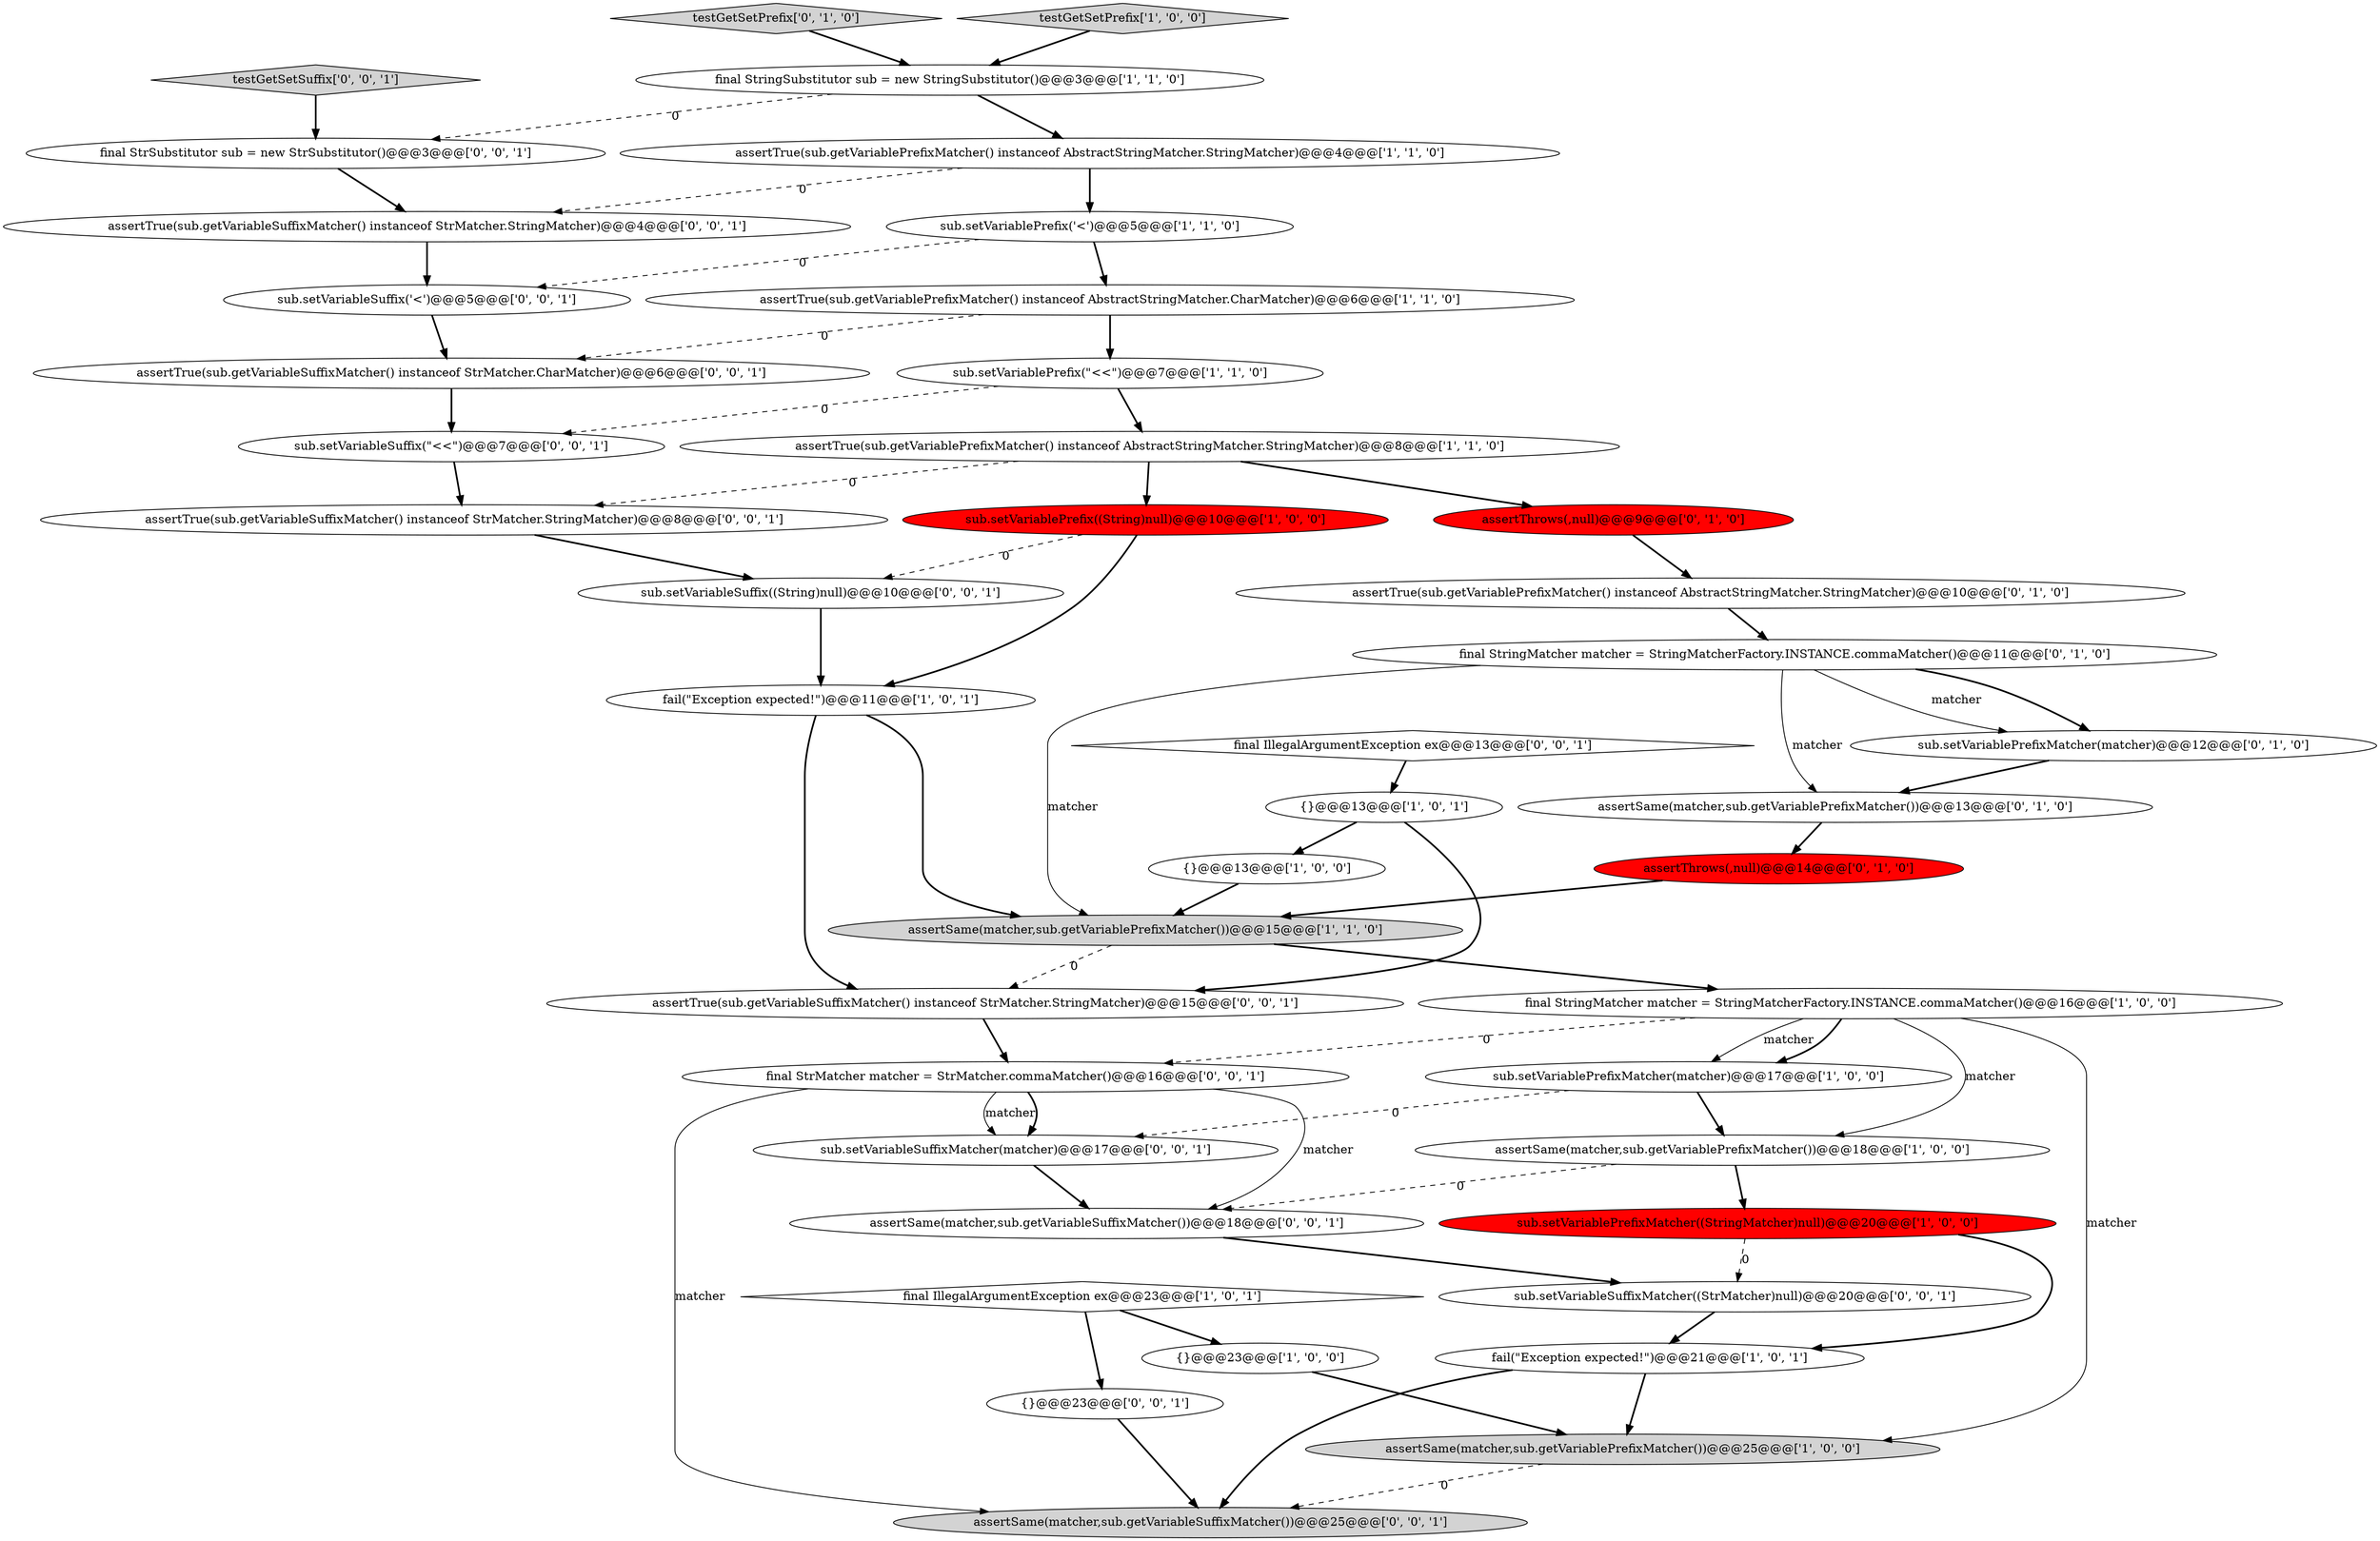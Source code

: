 digraph {
38 [style = filled, label = "sub.setVariableSuffixMatcher((StrMatcher)null)@@@20@@@['0', '0', '1']", fillcolor = white, shape = ellipse image = "AAA0AAABBB3BBB"];
28 [style = filled, label = "assertTrue(sub.getVariableSuffixMatcher() instanceof StrMatcher.StringMatcher)@@@8@@@['0', '0', '1']", fillcolor = white, shape = ellipse image = "AAA0AAABBB3BBB"];
31 [style = filled, label = "assertSame(matcher,sub.getVariableSuffixMatcher())@@@25@@@['0', '0', '1']", fillcolor = lightgray, shape = ellipse image = "AAA0AAABBB3BBB"];
20 [style = filled, label = "assertThrows(,null)@@@9@@@['0', '1', '0']", fillcolor = red, shape = ellipse image = "AAA1AAABBB2BBB"];
1 [style = filled, label = "{}@@@13@@@['1', '0', '0']", fillcolor = white, shape = ellipse image = "AAA0AAABBB1BBB"];
23 [style = filled, label = "final StringMatcher matcher = StringMatcherFactory.INSTANCE.commaMatcher()@@@11@@@['0', '1', '0']", fillcolor = white, shape = ellipse image = "AAA0AAABBB2BBB"];
25 [style = filled, label = "assertSame(matcher,sub.getVariablePrefixMatcher())@@@13@@@['0', '1', '0']", fillcolor = white, shape = ellipse image = "AAA0AAABBB2BBB"];
26 [style = filled, label = "testGetSetPrefix['0', '1', '0']", fillcolor = lightgray, shape = diamond image = "AAA0AAABBB2BBB"];
32 [style = filled, label = "final IllegalArgumentException ex@@@13@@@['0', '0', '1']", fillcolor = white, shape = diamond image = "AAA0AAABBB3BBB"];
33 [style = filled, label = "final StrMatcher matcher = StrMatcher.commaMatcher()@@@16@@@['0', '0', '1']", fillcolor = white, shape = ellipse image = "AAA0AAABBB3BBB"];
13 [style = filled, label = "final IllegalArgumentException ex@@@23@@@['1', '0', '1']", fillcolor = white, shape = diamond image = "AAA0AAABBB1BBB"];
41 [style = filled, label = "assertTrue(sub.getVariableSuffixMatcher() instanceof StrMatcher.StringMatcher)@@@4@@@['0', '0', '1']", fillcolor = white, shape = ellipse image = "AAA0AAABBB3BBB"];
27 [style = filled, label = "sub.setVariableSuffix('<')@@@5@@@['0', '0', '1']", fillcolor = white, shape = ellipse image = "AAA0AAABBB3BBB"];
6 [style = filled, label = "testGetSetPrefix['1', '0', '0']", fillcolor = lightgray, shape = diamond image = "AAA0AAABBB1BBB"];
24 [style = filled, label = "assertThrows(,null)@@@14@@@['0', '1', '0']", fillcolor = red, shape = ellipse image = "AAA1AAABBB2BBB"];
14 [style = filled, label = "assertTrue(sub.getVariablePrefixMatcher() instanceof AbstractStringMatcher.StringMatcher)@@@4@@@['1', '1', '0']", fillcolor = white, shape = ellipse image = "AAA0AAABBB1BBB"];
12 [style = filled, label = "assertSame(matcher,sub.getVariablePrefixMatcher())@@@18@@@['1', '0', '0']", fillcolor = white, shape = ellipse image = "AAA0AAABBB1BBB"];
9 [style = filled, label = "assertTrue(sub.getVariablePrefixMatcher() instanceof AbstractStringMatcher.CharMatcher)@@@6@@@['1', '1', '0']", fillcolor = white, shape = ellipse image = "AAA0AAABBB1BBB"];
17 [style = filled, label = "fail(\"Exception expected!\")@@@21@@@['1', '0', '1']", fillcolor = white, shape = ellipse image = "AAA0AAABBB1BBB"];
37 [style = filled, label = "sub.setVariableSuffix(\"<<\")@@@7@@@['0', '0', '1']", fillcolor = white, shape = ellipse image = "AAA0AAABBB3BBB"];
5 [style = filled, label = "sub.setVariablePrefix((String)null)@@@10@@@['1', '0', '0']", fillcolor = red, shape = ellipse image = "AAA1AAABBB1BBB"];
0 [style = filled, label = "assertSame(matcher,sub.getVariablePrefixMatcher())@@@15@@@['1', '1', '0']", fillcolor = lightgray, shape = ellipse image = "AAA0AAABBB1BBB"];
11 [style = filled, label = "{}@@@23@@@['1', '0', '0']", fillcolor = white, shape = ellipse image = "AAA0AAABBB1BBB"];
40 [style = filled, label = "sub.setVariableSuffixMatcher(matcher)@@@17@@@['0', '0', '1']", fillcolor = white, shape = ellipse image = "AAA0AAABBB3BBB"];
21 [style = filled, label = "sub.setVariablePrefixMatcher(matcher)@@@12@@@['0', '1', '0']", fillcolor = white, shape = ellipse image = "AAA0AAABBB2BBB"];
42 [style = filled, label = "assertTrue(sub.getVariableSuffixMatcher() instanceof StrMatcher.CharMatcher)@@@6@@@['0', '0', '1']", fillcolor = white, shape = ellipse image = "AAA0AAABBB3BBB"];
29 [style = filled, label = "sub.setVariableSuffix((String)null)@@@10@@@['0', '0', '1']", fillcolor = white, shape = ellipse image = "AAA0AAABBB3BBB"];
7 [style = filled, label = "fail(\"Exception expected!\")@@@11@@@['1', '0', '1']", fillcolor = white, shape = ellipse image = "AAA0AAABBB1BBB"];
2 [style = filled, label = "assertTrue(sub.getVariablePrefixMatcher() instanceof AbstractStringMatcher.StringMatcher)@@@8@@@['1', '1', '0']", fillcolor = white, shape = ellipse image = "AAA0AAABBB1BBB"];
22 [style = filled, label = "assertTrue(sub.getVariablePrefixMatcher() instanceof AbstractStringMatcher.StringMatcher)@@@10@@@['0', '1', '0']", fillcolor = white, shape = ellipse image = "AAA0AAABBB2BBB"];
18 [style = filled, label = "sub.setVariablePrefixMatcher(matcher)@@@17@@@['1', '0', '0']", fillcolor = white, shape = ellipse image = "AAA0AAABBB1BBB"];
10 [style = filled, label = "sub.setVariablePrefix('<')@@@5@@@['1', '1', '0']", fillcolor = white, shape = ellipse image = "AAA0AAABBB1BBB"];
30 [style = filled, label = "{}@@@23@@@['0', '0', '1']", fillcolor = white, shape = ellipse image = "AAA0AAABBB3BBB"];
15 [style = filled, label = "{}@@@13@@@['1', '0', '1']", fillcolor = white, shape = ellipse image = "AAA0AAABBB1BBB"];
36 [style = filled, label = "final StrSubstitutor sub = new StrSubstitutor()@@@3@@@['0', '0', '1']", fillcolor = white, shape = ellipse image = "AAA0AAABBB3BBB"];
35 [style = filled, label = "testGetSetSuffix['0', '0', '1']", fillcolor = lightgray, shape = diamond image = "AAA0AAABBB3BBB"];
4 [style = filled, label = "sub.setVariablePrefix(\"<<\")@@@7@@@['1', '1', '0']", fillcolor = white, shape = ellipse image = "AAA0AAABBB1BBB"];
3 [style = filled, label = "final StringMatcher matcher = StringMatcherFactory.INSTANCE.commaMatcher()@@@16@@@['1', '0', '0']", fillcolor = white, shape = ellipse image = "AAA0AAABBB1BBB"];
16 [style = filled, label = "sub.setVariablePrefixMatcher((StringMatcher)null)@@@20@@@['1', '0', '0']", fillcolor = red, shape = ellipse image = "AAA1AAABBB1BBB"];
39 [style = filled, label = "assertTrue(sub.getVariableSuffixMatcher() instanceof StrMatcher.StringMatcher)@@@15@@@['0', '0', '1']", fillcolor = white, shape = ellipse image = "AAA0AAABBB3BBB"];
19 [style = filled, label = "assertSame(matcher,sub.getVariablePrefixMatcher())@@@25@@@['1', '0', '0']", fillcolor = lightgray, shape = ellipse image = "AAA0AAABBB1BBB"];
34 [style = filled, label = "assertSame(matcher,sub.getVariableSuffixMatcher())@@@18@@@['0', '0', '1']", fillcolor = white, shape = ellipse image = "AAA0AAABBB3BBB"];
8 [style = filled, label = "final StringSubstitutor sub = new StringSubstitutor()@@@3@@@['1', '1', '0']", fillcolor = white, shape = ellipse image = "AAA0AAABBB1BBB"];
23->0 [style = solid, label="matcher"];
0->3 [style = bold, label=""];
28->29 [style = bold, label=""];
18->40 [style = dashed, label="0"];
16->38 [style = dashed, label="0"];
2->20 [style = bold, label=""];
42->37 [style = bold, label=""];
37->28 [style = bold, label=""];
41->27 [style = bold, label=""];
3->12 [style = solid, label="matcher"];
36->41 [style = bold, label=""];
33->40 [style = solid, label="matcher"];
9->42 [style = dashed, label="0"];
0->39 [style = dashed, label="0"];
3->33 [style = dashed, label="0"];
24->0 [style = bold, label=""];
17->31 [style = bold, label=""];
9->4 [style = bold, label=""];
3->18 [style = solid, label="matcher"];
18->12 [style = bold, label=""];
8->14 [style = bold, label=""];
14->10 [style = bold, label=""];
7->0 [style = bold, label=""];
26->8 [style = bold, label=""];
12->16 [style = bold, label=""];
4->2 [style = bold, label=""];
1->0 [style = bold, label=""];
16->17 [style = bold, label=""];
21->25 [style = bold, label=""];
11->19 [style = bold, label=""];
40->34 [style = bold, label=""];
13->30 [style = bold, label=""];
8->36 [style = dashed, label="0"];
10->27 [style = dashed, label="0"];
13->11 [style = bold, label=""];
22->23 [style = bold, label=""];
17->19 [style = bold, label=""];
14->41 [style = dashed, label="0"];
39->33 [style = bold, label=""];
20->22 [style = bold, label=""];
27->42 [style = bold, label=""];
3->18 [style = bold, label=""];
25->24 [style = bold, label=""];
33->31 [style = solid, label="matcher"];
33->40 [style = bold, label=""];
3->19 [style = solid, label="matcher"];
23->21 [style = bold, label=""];
7->39 [style = bold, label=""];
30->31 [style = bold, label=""];
15->39 [style = bold, label=""];
6->8 [style = bold, label=""];
2->28 [style = dashed, label="0"];
32->15 [style = bold, label=""];
29->7 [style = bold, label=""];
5->7 [style = bold, label=""];
23->25 [style = solid, label="matcher"];
5->29 [style = dashed, label="0"];
10->9 [style = bold, label=""];
34->38 [style = bold, label=""];
35->36 [style = bold, label=""];
4->37 [style = dashed, label="0"];
38->17 [style = bold, label=""];
12->34 [style = dashed, label="0"];
33->34 [style = solid, label="matcher"];
23->21 [style = solid, label="matcher"];
2->5 [style = bold, label=""];
15->1 [style = bold, label=""];
19->31 [style = dashed, label="0"];
}
